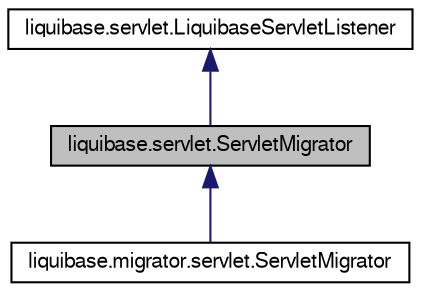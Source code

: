 digraph G
{
  edge [fontname="FreeSans",fontsize=10,labelfontname="FreeSans",labelfontsize=10];
  node [fontname="FreeSans",fontsize=10,shape=record];
  Node1 [label="liquibase.servlet.ServletMigrator",height=0.2,width=0.4,color="black", fillcolor="grey75", style="filled" fontcolor="black"];
  Node2 -> Node1 [dir=back,color="midnightblue",fontsize=10,style="solid",fontname="FreeSans"];
  Node2 [label="liquibase.servlet.LiquibaseServletListener",height=0.2,width=0.4,color="black", fillcolor="white", style="filled",URL="$classliquibase_1_1servlet_1_1_liquibase_servlet_listener.html",tooltip="Servlet listener than can be added to web.xml to allow LiquiBase to run on every..."];
  Node1 -> Node3 [dir=back,color="midnightblue",fontsize=10,style="solid",fontname="FreeSans"];
  Node3 [label="liquibase.migrator.servlet.ServletMigrator",height=0.2,width=0.4,color="black", fillcolor="white", style="filled",URL="$classliquibase_1_1migrator_1_1servlet_1_1_servlet_migrator.html"];
}
